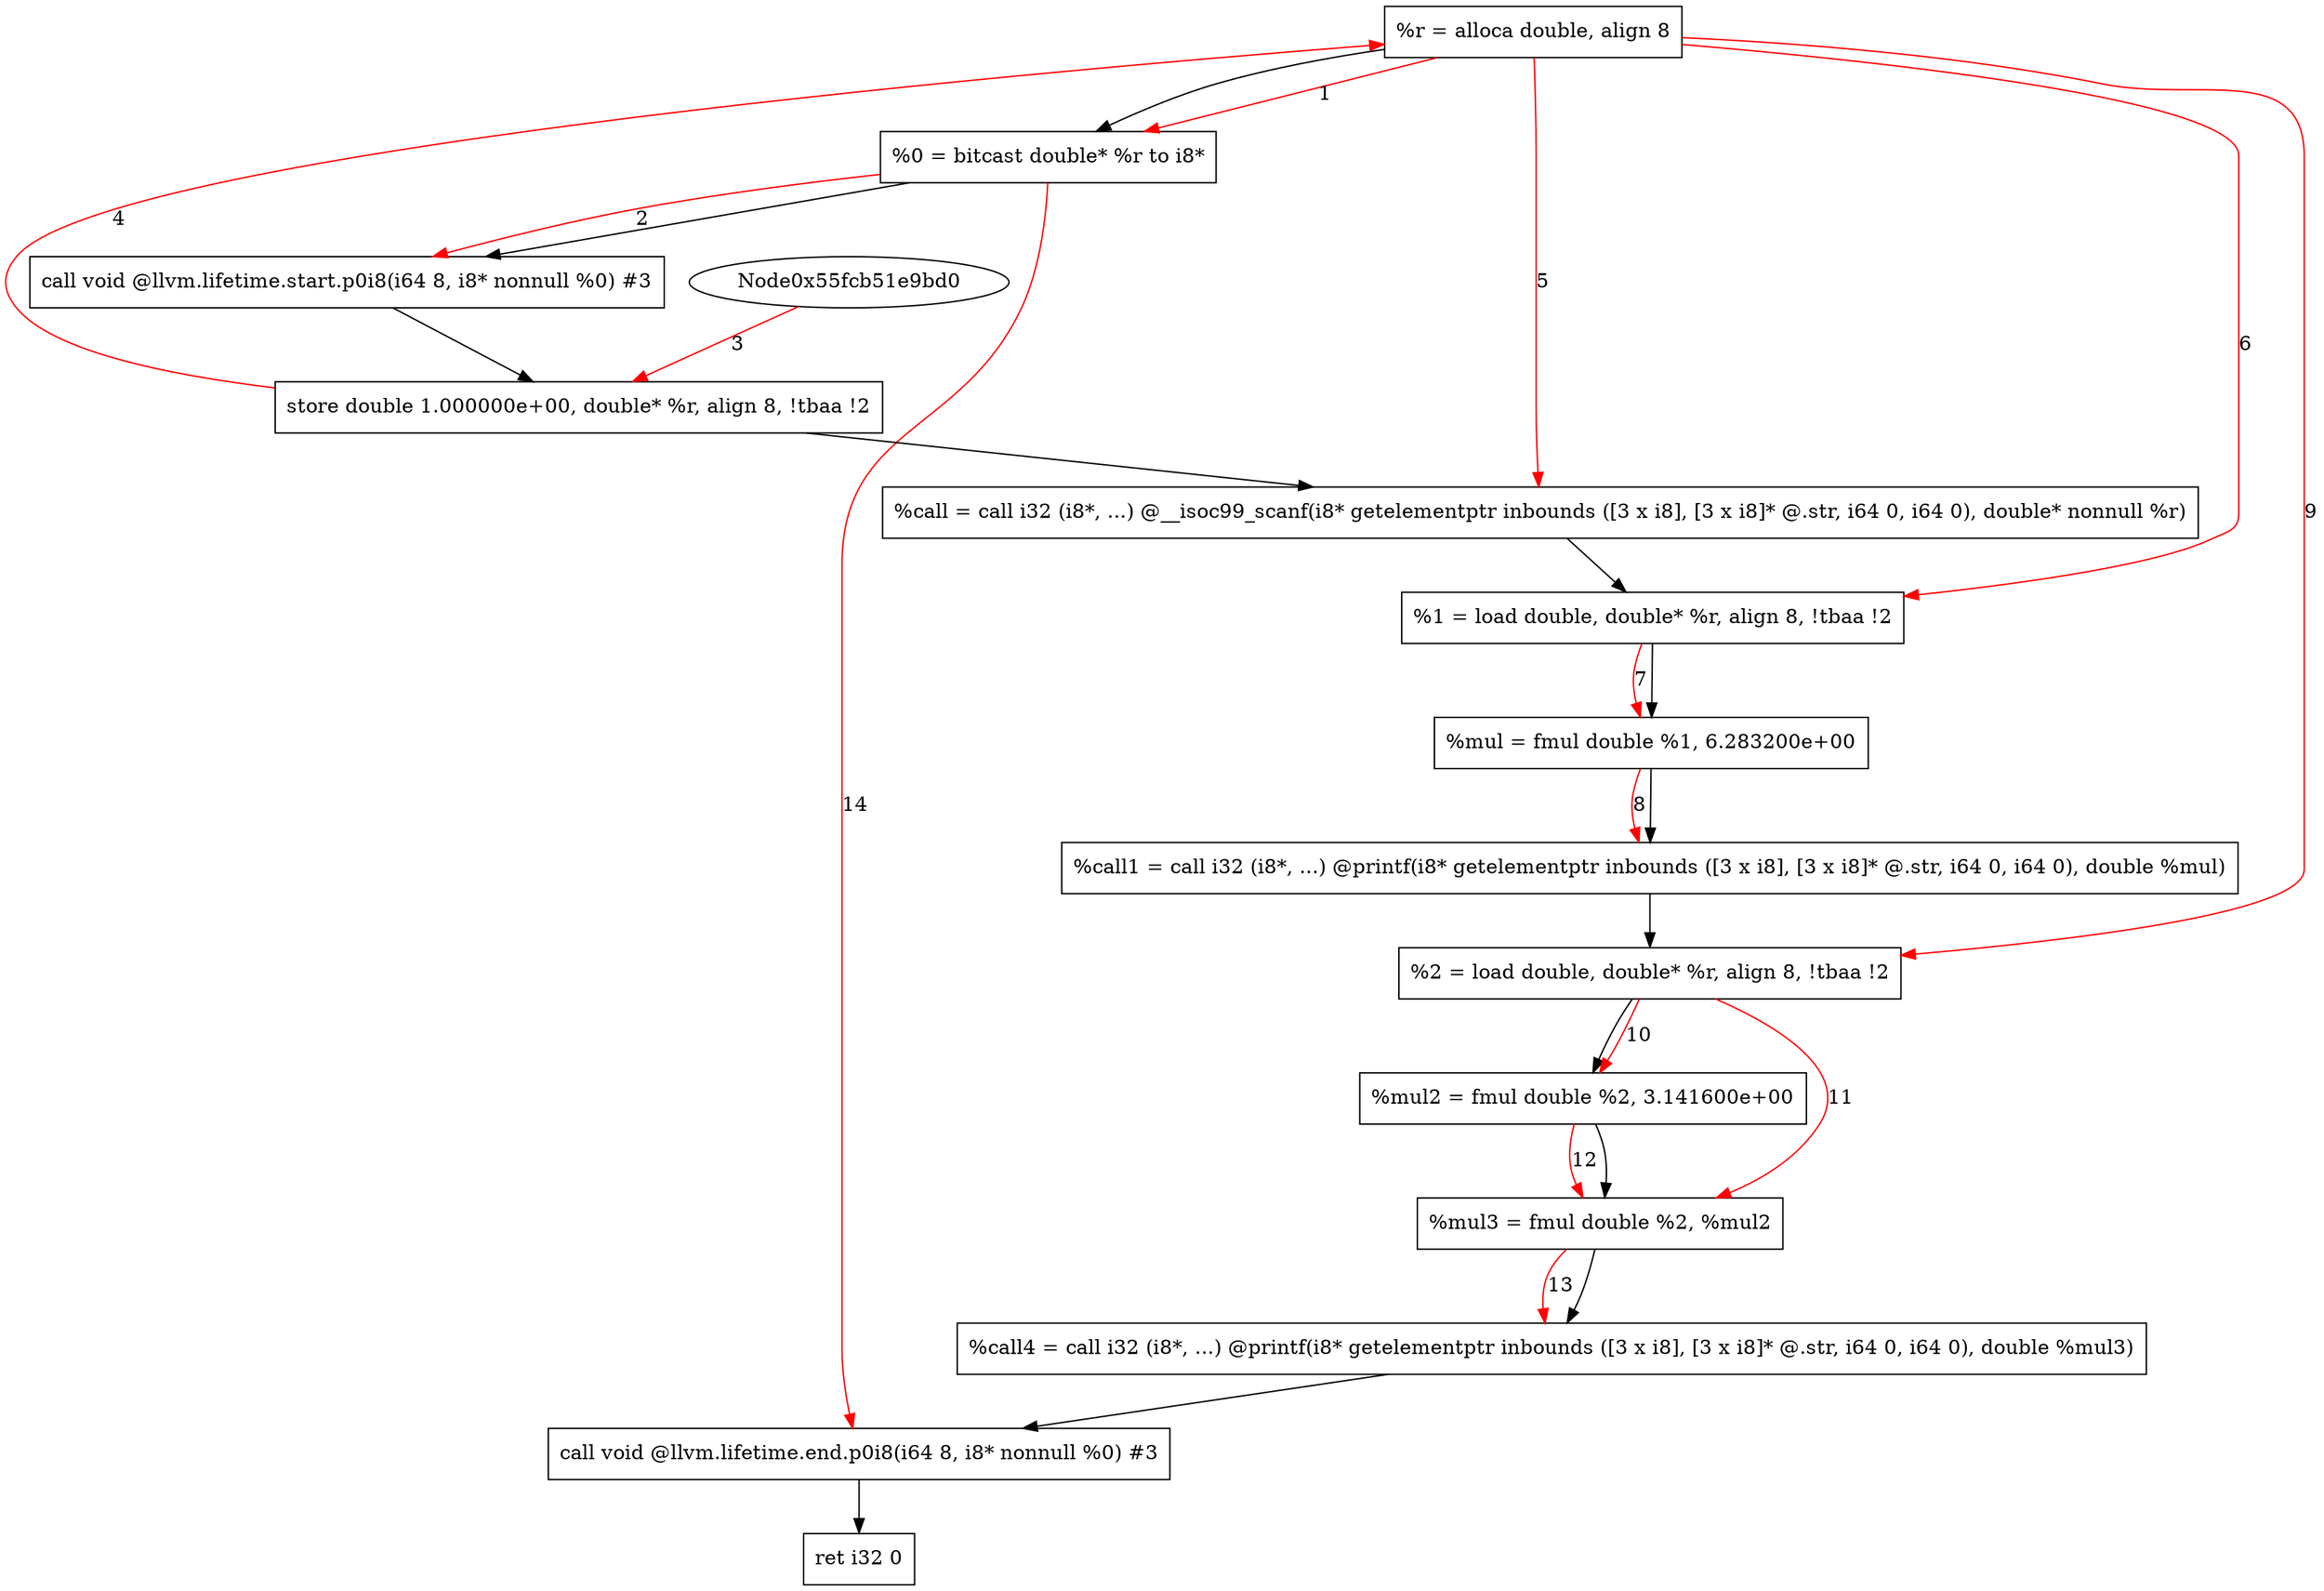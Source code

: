 digraph "CDFG for'func' function" {
	Node0x55fcb51e85d8[shape=record, label="  %r = alloca double, align 8"]
	Node0x55fcb51e8c98[shape=record, label="  %0 = bitcast double* %r to i8*"]
	Node0x55fcb51e90f8[shape=record, label="  call void @llvm.lifetime.start.p0i8(i64 8, i8* nonnull %0) #3"]
	Node0x55fcb51e9c40[shape=record, label="  store double 1.000000e+00, double* %r, align 8, !tbaa !2"]
	Node0x55fcb51eaed8[shape=record, label="  %call = call i32 (i8*, ...) @__isoc99_scanf(i8* getelementptr inbounds ([3 x i8], [3 x i8]* @.str, i64 0, i64 0), double* nonnull %r)"]
	Node0x55fcb51eaf98[shape=record, label="  %1 = load double, double* %r, align 8, !tbaa !2"]
	Node0x55fcb51eb680[shape=record, label="  %mul = fmul double %1, 6.283200e+00"]
	Node0x55fcb51eb7b8[shape=record, label="  %call1 = call i32 (i8*, ...) @printf(i8* getelementptr inbounds ([3 x i8], [3 x i8]* @.str, i64 0, i64 0), double %mul)"]
	Node0x55fcb51eb898[shape=record, label="  %2 = load double, double* %r, align 8, !tbaa !2"]
	Node0x55fcb51eb980[shape=record, label="  %mul2 = fmul double %2, 3.141600e+00"]
	Node0x55fcb51eb9f0[shape=record, label="  %mul3 = fmul double %2, %mul2"]
	Node0x55fcb51ebab8[shape=record, label="  %call4 = call i32 (i8*, ...) @printf(i8* getelementptr inbounds ([3 x i8], [3 x i8]* @.str, i64 0, i64 0), double %mul3)"]
	Node0x55fcb51ebcf8[shape=record, label="  call void @llvm.lifetime.end.p0i8(i64 8, i8* nonnull %0) #3"]
	Node0x55fcb51ebdb8[shape=record, label="  ret i32 0"]
	Node0x55fcb51e85d8 -> Node0x55fcb51e8c98
	Node0x55fcb51e8c98 -> Node0x55fcb51e90f8
	Node0x55fcb51e90f8 -> Node0x55fcb51e9c40
	Node0x55fcb51e9c40 -> Node0x55fcb51eaed8
	Node0x55fcb51eaed8 -> Node0x55fcb51eaf98
	Node0x55fcb51eaf98 -> Node0x55fcb51eb680
	Node0x55fcb51eb680 -> Node0x55fcb51eb7b8
	Node0x55fcb51eb7b8 -> Node0x55fcb51eb898
	Node0x55fcb51eb898 -> Node0x55fcb51eb980
	Node0x55fcb51eb980 -> Node0x55fcb51eb9f0
	Node0x55fcb51eb9f0 -> Node0x55fcb51ebab8
	Node0x55fcb51ebab8 -> Node0x55fcb51ebcf8
	Node0x55fcb51ebcf8 -> Node0x55fcb51ebdb8
edge [color=red]
	Node0x55fcb51e85d8 -> Node0x55fcb51e8c98[label="1"]
	Node0x55fcb51e8c98 -> Node0x55fcb51e90f8[label="2"]
	Node0x55fcb51e9bd0 -> Node0x55fcb51e9c40[label="3"]
	Node0x55fcb51e9c40 -> Node0x55fcb51e85d8[label="4"]
	Node0x55fcb51e85d8 -> Node0x55fcb51eaed8[label="5"]
	Node0x55fcb51e85d8 -> Node0x55fcb51eaf98[label="6"]
	Node0x55fcb51eaf98 -> Node0x55fcb51eb680[label="7"]
	Node0x55fcb51eb680 -> Node0x55fcb51eb7b8[label="8"]
	Node0x55fcb51e85d8 -> Node0x55fcb51eb898[label="9"]
	Node0x55fcb51eb898 -> Node0x55fcb51eb980[label="10"]
	Node0x55fcb51eb898 -> Node0x55fcb51eb9f0[label="11"]
	Node0x55fcb51eb980 -> Node0x55fcb51eb9f0[label="12"]
	Node0x55fcb51eb9f0 -> Node0x55fcb51ebab8[label="13"]
	Node0x55fcb51e8c98 -> Node0x55fcb51ebcf8[label="14"]
}
